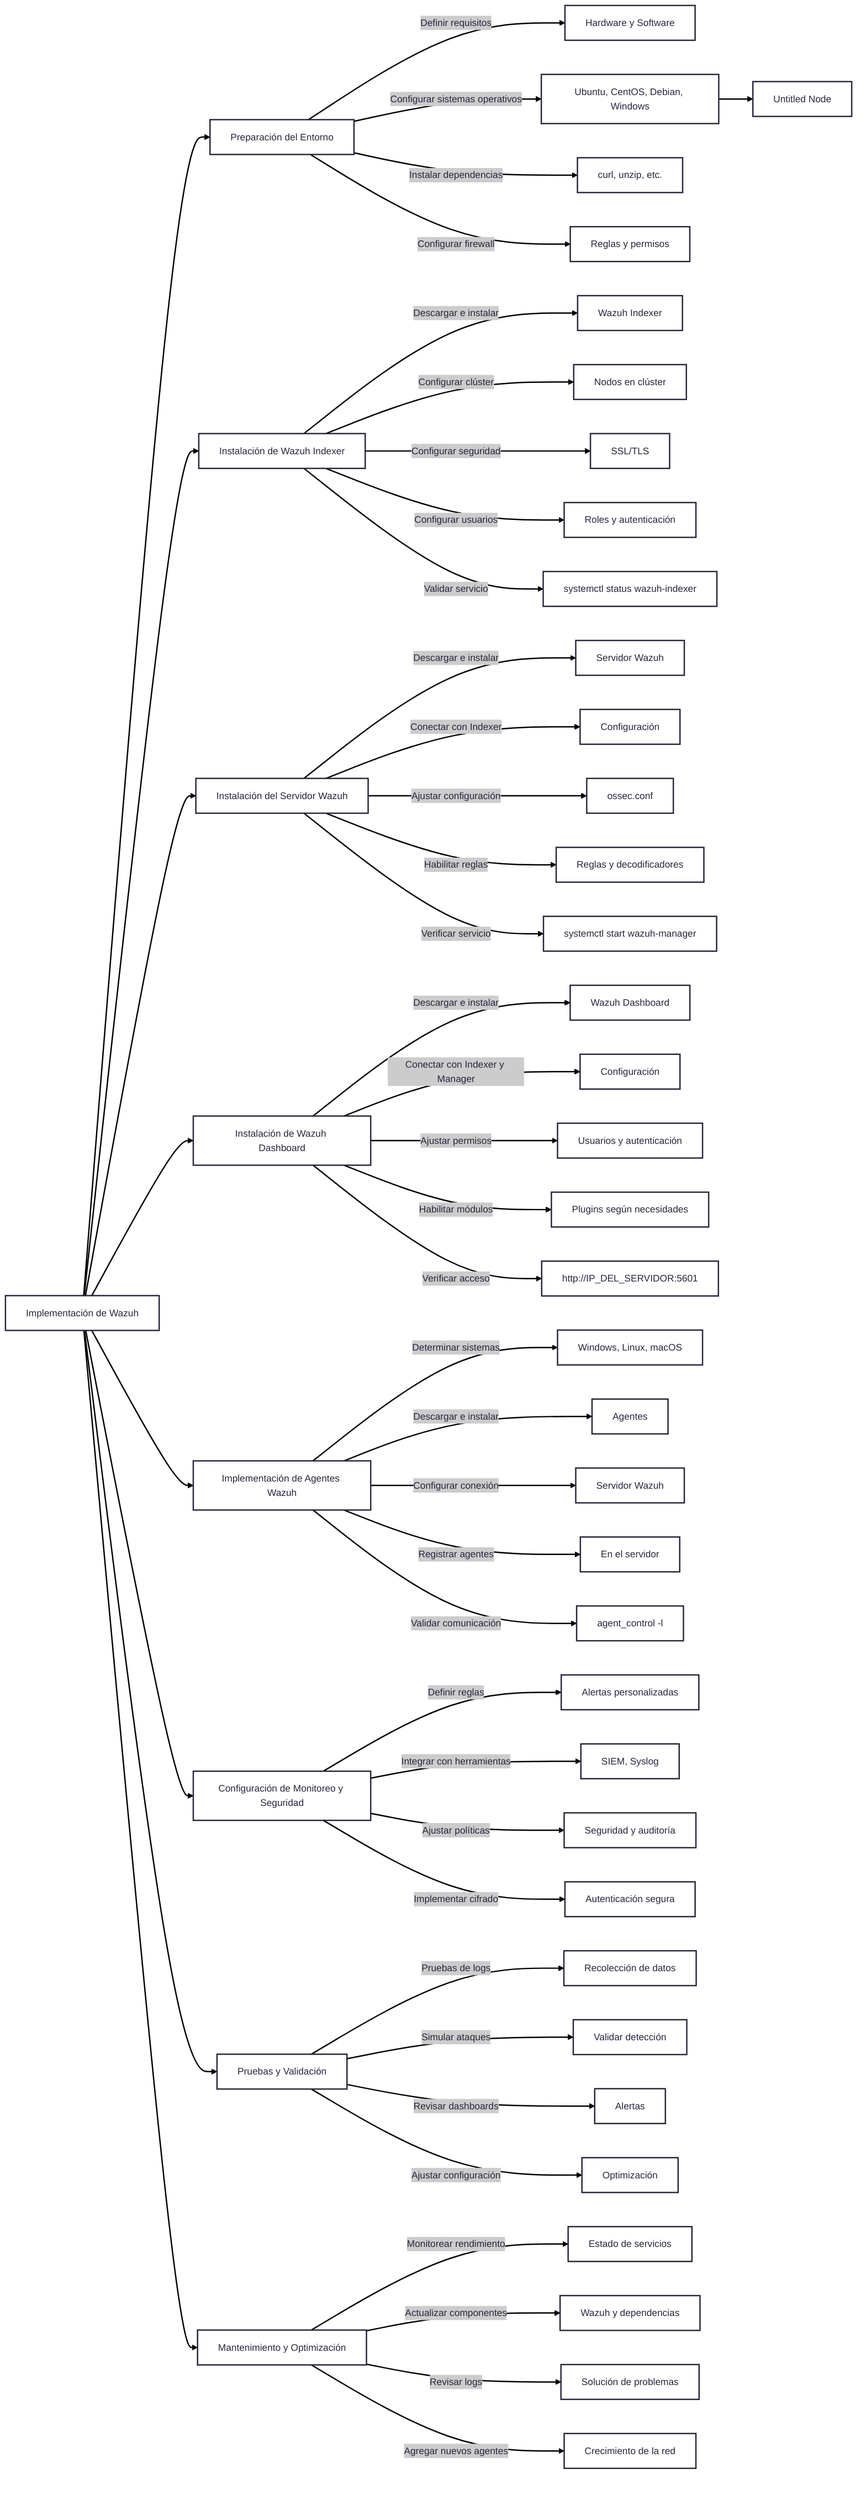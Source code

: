 ---
config:
  layout: fixed
  theme: redux
  look: classic
---
flowchart LR
    T["Implementación de Wazuh"] --> A["Preparación del Entorno"] & B["Instalación de Wazuh Indexer"] & C["Instalación del Servidor Wazuh"] & D["Instalación de Wazuh Dashboard"] & E["Implementación de Agentes Wazuh"] & F["Configuración de Monitoreo y Seguridad"] & G["Pruebas y Validación"] & H["Mantenimiento y Optimización"]
    A -- Definir requisitos --> A1["Hardware y Software"]
    A -- Configurar sistemas operativos --> A2["Ubuntu, CentOS, Debian, Windows"]
    A -- Instalar dependencias --> A3["curl, unzip, etc."]
    A -- Configurar firewall --> A4["Reglas y permisos"]
    B -- Descargar e instalar --> B1["Wazuh Indexer"]
    B -- Configurar clúster --> B2["Nodos en clúster"]
    B -- Configurar seguridad --> B3["SSL/TLS"]
    B -- Configurar usuarios --> B4["Roles y autenticación"]
    B -- Validar servicio --> B5["systemctl status wazuh-indexer"]
    C -- Descargar e instalar --> C1["Servidor Wazuh"]
    C -- Conectar con Indexer --> C2["Configuración"]
    C -- Ajustar configuración --> C3["ossec.conf"]
    C -- Habilitar reglas --> C4["Reglas y decodificadores"]
    C -- Verificar servicio --> C5["systemctl start wazuh-manager"]
    D -- Descargar e instalar --> D1["Wazuh Dashboard"]
    D -- Conectar con Indexer y Manager --> D2["Configuración"]
    D -- Ajustar permisos --> D3["Usuarios y autenticación"]
    D -- Habilitar módulos --> D4["Plugins según necesidades"]
    D -- Verificar acceso --> D5["http://IP_DEL_SERVIDOR:5601"]
    E -- Determinar sistemas --> E1["Windows, Linux, macOS"]
    E -- Descargar e instalar --> E2["Agentes"]
    E -- Configurar conexión --> E3["Servidor Wazuh"]
    E -- Registrar agentes --> E4["En el servidor"]
    E -- Validar comunicación --> E5["agent_control -l"]
    F -- Definir reglas --> F1["Alertas personalizadas"]
    F -- Integrar con herramientas --> F2["SIEM, Syslog"]
    F -- Ajustar políticas --> F3["Seguridad y auditoría"]
    F -- Implementar cifrado --> F4["Autenticación segura"]
    G -- Pruebas de logs --> G1["Recolección de datos"]
    G -- Simular ataques --> G2["Validar detección"]
    G -- Revisar dashboards --> G3["Alertas"]
    G -- Ajustar configuración --> G4["Optimización"]
    H -- Monitorear rendimiento --> H1["Estado de servicios"]
    H -- Actualizar componentes --> H2["Wazuh y dependencias"]
    H -- Revisar logs --> H3["Solución de problemas"]
    H -- Agregar nuevos agentes --> H4["Crecimiento de la red"]
    A2 --> n1["Untitled Node"]